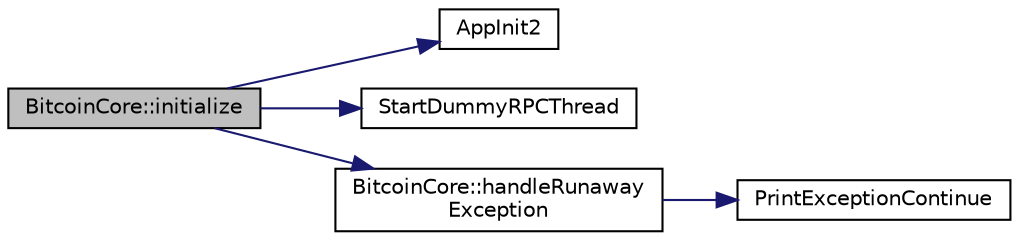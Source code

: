 digraph "BitcoinCore::initialize"
{
  edge [fontname="Helvetica",fontsize="10",labelfontname="Helvetica",labelfontsize="10"];
  node [fontname="Helvetica",fontsize="10",shape=record];
  rankdir="LR";
  Node8 [label="BitcoinCore::initialize",height=0.2,width=0.4,color="black", fillcolor="grey75", style="filled", fontcolor="black"];
  Node8 -> Node9 [color="midnightblue",fontsize="10",style="solid",fontname="Helvetica"];
  Node9 [label="AppInit2",height=0.2,width=0.4,color="black", fillcolor="white", style="filled",URL="$init_8cpp.html#a1a4c1bfbf6ba1db77e988b89b9cadfd3",tooltip="Initialize divi. "];
  Node8 -> Node10 [color="midnightblue",fontsize="10",style="solid",fontname="Helvetica"];
  Node10 [label="StartDummyRPCThread",height=0.2,width=0.4,color="black", fillcolor="white", style="filled",URL="$rpcserver_8cpp.html#abbdd9938022ac36af7f0a436038d700d",tooltip="Alternative to StartRPCThreads for the GUI, when no server is used. "];
  Node8 -> Node11 [color="midnightblue",fontsize="10",style="solid",fontname="Helvetica"];
  Node11 [label="BitcoinCore::handleRunaway\lException",height=0.2,width=0.4,color="black", fillcolor="white", style="filled",URL="$class_bitcoin_core.html#a03cbdc68f1488d5790b2f5ac2acbfa7a",tooltip="Pass fatal exception message to UI thread. "];
  Node11 -> Node12 [color="midnightblue",fontsize="10",style="solid",fontname="Helvetica"];
  Node12 [label="PrintExceptionContinue",height=0.2,width=0.4,color="black", fillcolor="white", style="filled",URL="$util_8cpp.html#a477231880f761159de1567ad6fb98fac"];
}
